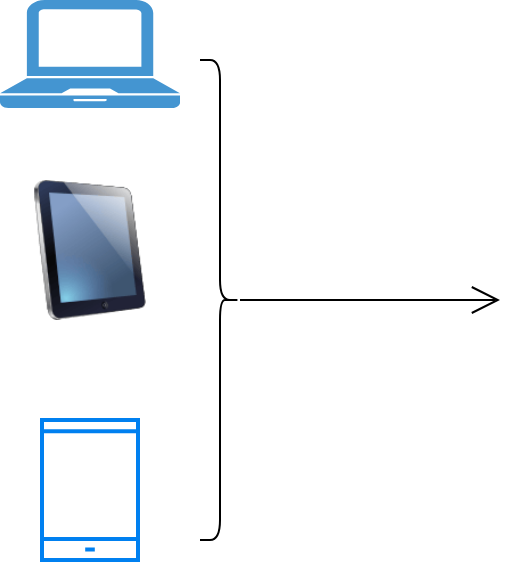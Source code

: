 <mxfile version="24.8.6">
  <diagram name="Страница — 1" id="cO6WAd-ebU227lT7U9dY">
    <mxGraphModel dx="1194" dy="664" grid="1" gridSize="10" guides="1" tooltips="1" connect="1" arrows="1" fold="1" page="1" pageScale="1" pageWidth="827" pageHeight="1169" math="0" shadow="0">
      <root>
        <mxCell id="0" />
        <mxCell id="1" parent="0" />
        <mxCell id="vQ_Zw1C1ER5qxWSzFmdy-1" value="" style="pointerEvents=1;shadow=0;dashed=0;html=1;strokeColor=none;fillColor=#4495D1;labelPosition=center;verticalLabelPosition=bottom;verticalAlign=top;align=center;outlineConnect=0;shape=mxgraph.veeam.laptop;" vertex="1" parent="1">
          <mxGeometry x="20" y="160" width="90" height="54" as="geometry" />
        </mxCell>
        <mxCell id="vQ_Zw1C1ER5qxWSzFmdy-4" value="" style="image;html=1;image=img/lib/clip_art/computers/iPad_128x128.png" vertex="1" parent="1">
          <mxGeometry x="27.5" y="250" width="75" height="70" as="geometry" />
        </mxCell>
        <mxCell id="vQ_Zw1C1ER5qxWSzFmdy-5" value="" style="html=1;verticalLabelPosition=bottom;align=center;labelBackgroundColor=#ffffff;verticalAlign=top;strokeWidth=2;strokeColor=#0080F0;shadow=0;dashed=0;shape=mxgraph.ios7.icons.smartphone;" vertex="1" parent="1">
          <mxGeometry x="41" y="370" width="48" height="70" as="geometry" />
        </mxCell>
        <mxCell id="vQ_Zw1C1ER5qxWSzFmdy-6" value="" style="shape=curlyBracket;whiteSpace=wrap;html=1;rounded=1;flipH=1;labelPosition=right;verticalLabelPosition=middle;align=left;verticalAlign=middle;" vertex="1" parent="1">
          <mxGeometry x="120" y="190" width="20" height="240" as="geometry" />
        </mxCell>
        <mxCell id="vQ_Zw1C1ER5qxWSzFmdy-8" value="" style="endArrow=open;endFill=1;endSize=12;html=1;rounded=0;" edge="1" parent="1">
          <mxGeometry width="160" relative="1" as="geometry">
            <mxPoint x="140" y="310" as="sourcePoint" />
            <mxPoint x="270" y="310" as="targetPoint" />
          </mxGeometry>
        </mxCell>
      </root>
    </mxGraphModel>
  </diagram>
</mxfile>
